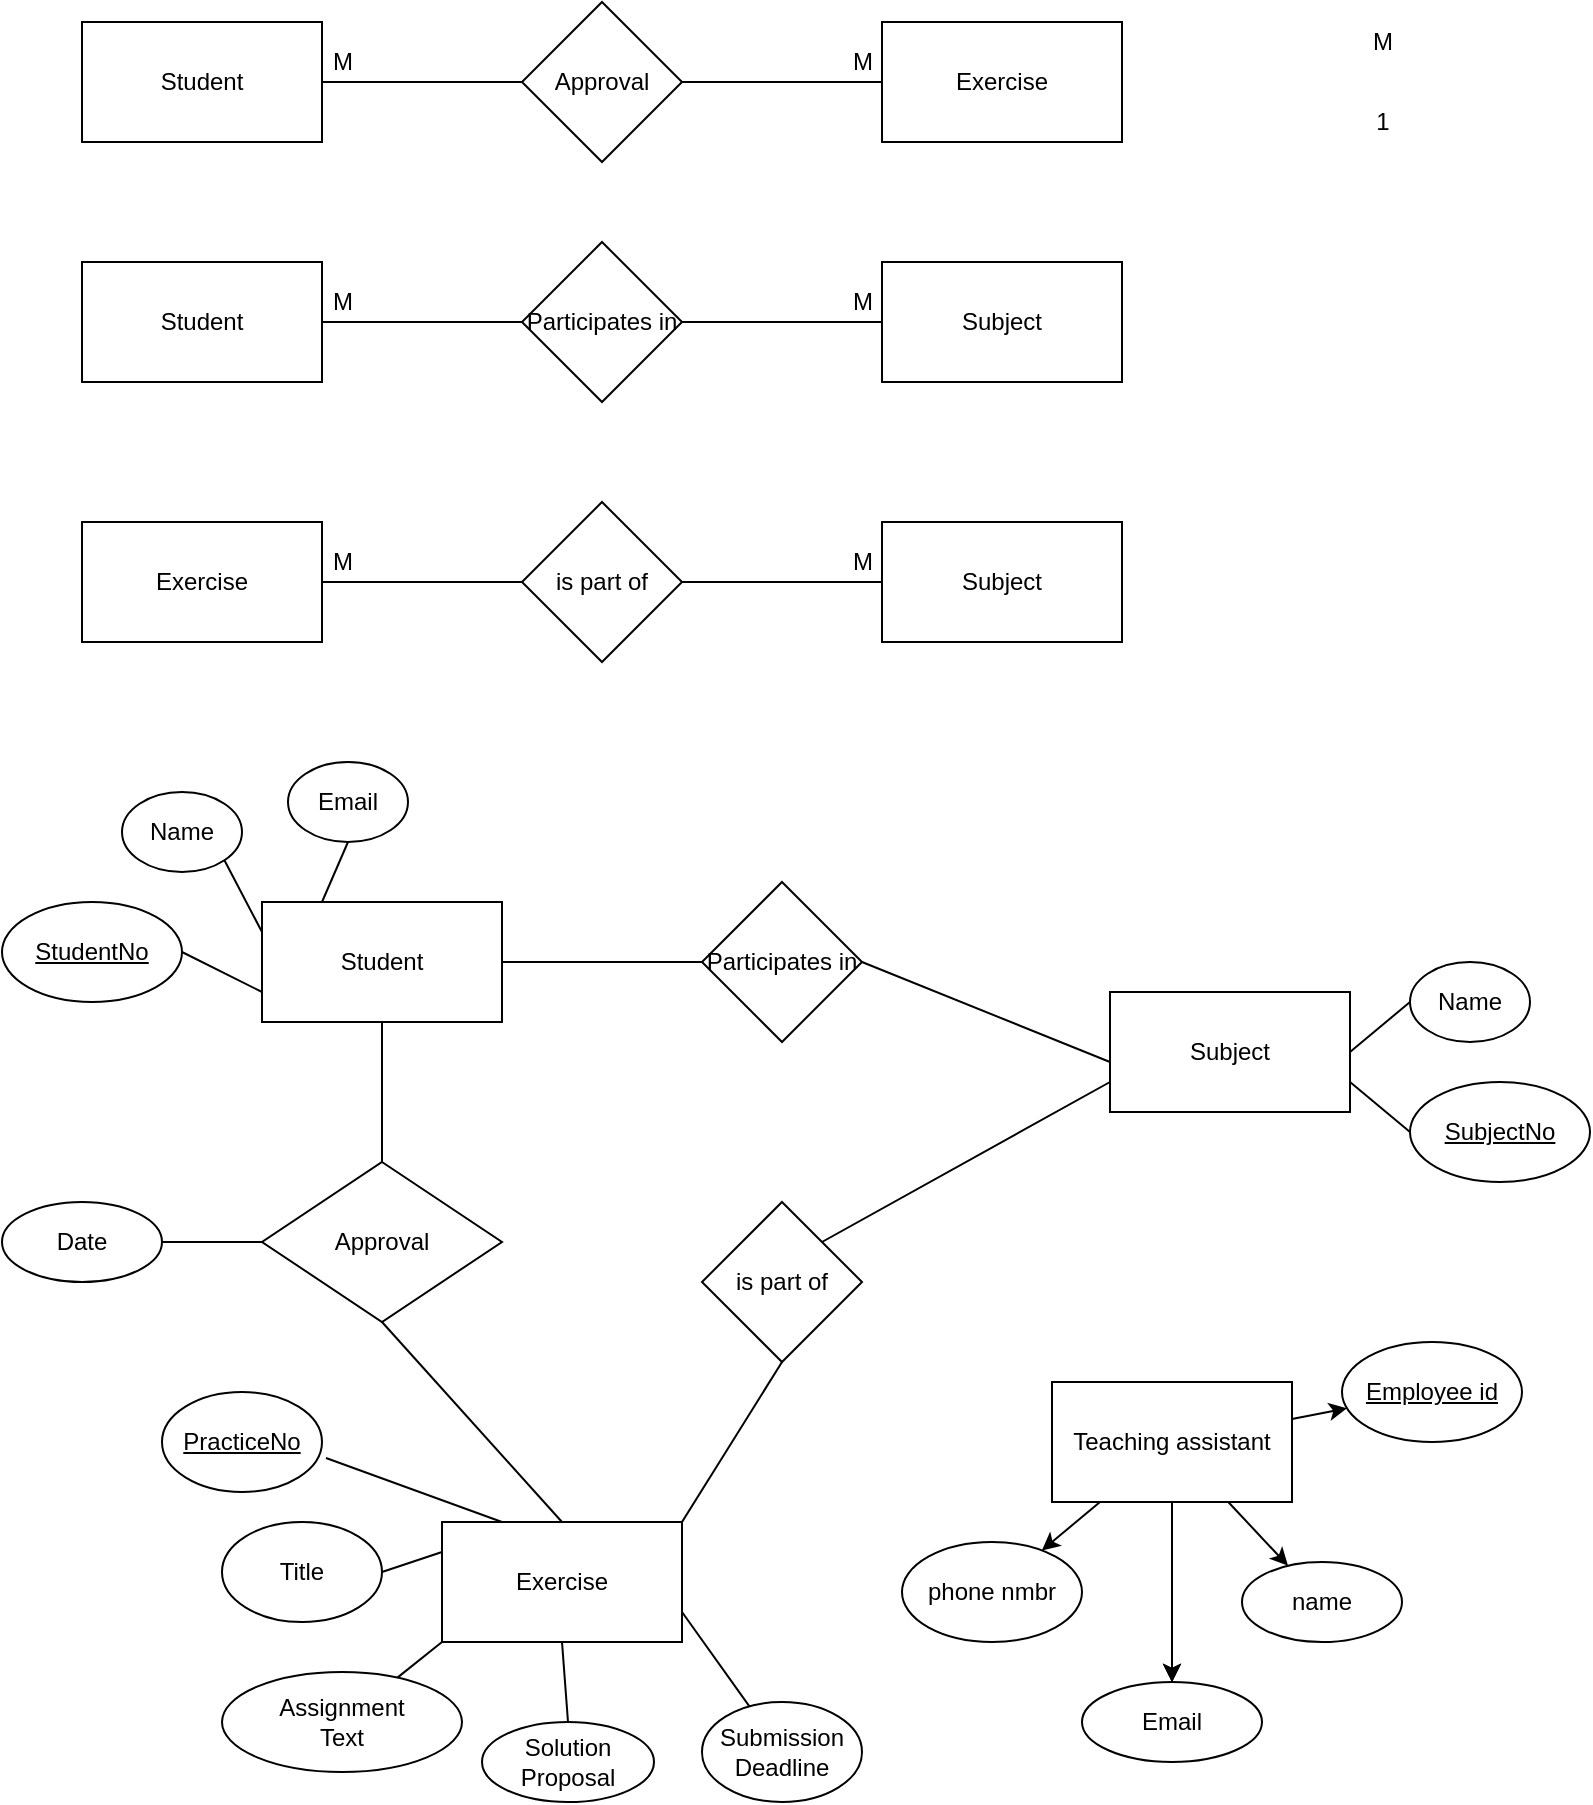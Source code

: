 <mxfile>
    <diagram id="Trdfxok5Aq1pw58_UTrk" name="Page-1">
        <mxGraphModel dx="784" dy="573" grid="1" gridSize="10" guides="1" tooltips="1" connect="1" arrows="1" fold="1" page="1" pageScale="1" pageWidth="827" pageHeight="1169" math="0" shadow="0">
            <root>
                <mxCell id="0"/>
                <mxCell id="1" parent="0"/>
                <mxCell id="5akjp0fPnfC4H997W78s-1" value="Student" style="rounded=0;whiteSpace=wrap;html=1;" parent="1" vertex="1">
                    <mxGeometry x="80" y="40" width="120" height="60" as="geometry"/>
                </mxCell>
                <mxCell id="5akjp0fPnfC4H997W78s-2" value="Exercise" style="rounded=0;whiteSpace=wrap;html=1;" parent="1" vertex="1">
                    <mxGeometry x="480" y="40" width="120" height="60" as="geometry"/>
                </mxCell>
                <mxCell id="5akjp0fPnfC4H997W78s-3" value="Approval" style="rhombus;whiteSpace=wrap;html=1;" parent="1" vertex="1">
                    <mxGeometry x="300" y="30" width="80" height="80" as="geometry"/>
                </mxCell>
                <mxCell id="5akjp0fPnfC4H997W78s-4" value="" style="endArrow=none;html=1;rounded=0;exitX=1;exitY=0.5;exitDx=0;exitDy=0;entryX=0;entryY=0.5;entryDx=0;entryDy=0;" parent="1" source="5akjp0fPnfC4H997W78s-1" target="5akjp0fPnfC4H997W78s-3" edge="1">
                    <mxGeometry width="50" height="50" relative="1" as="geometry">
                        <mxPoint x="190" y="140" as="sourcePoint"/>
                        <mxPoint x="240" y="90" as="targetPoint"/>
                    </mxGeometry>
                </mxCell>
                <mxCell id="5akjp0fPnfC4H997W78s-5" value="" style="endArrow=none;html=1;rounded=0;exitX=1;exitY=0.5;exitDx=0;exitDy=0;entryX=0;entryY=0.5;entryDx=0;entryDy=0;" parent="1" source="5akjp0fPnfC4H997W78s-3" target="5akjp0fPnfC4H997W78s-2" edge="1">
                    <mxGeometry width="50" height="50" relative="1" as="geometry">
                        <mxPoint x="330" y="110" as="sourcePoint"/>
                        <mxPoint x="380" y="60" as="targetPoint"/>
                    </mxGeometry>
                </mxCell>
                <mxCell id="5akjp0fPnfC4H997W78s-25" value="Student" style="rounded=0;whiteSpace=wrap;html=1;" parent="1" vertex="1">
                    <mxGeometry x="80" y="160" width="120" height="60" as="geometry"/>
                </mxCell>
                <mxCell id="5akjp0fPnfC4H997W78s-26" value="Subject" style="rounded=0;whiteSpace=wrap;html=1;" parent="1" vertex="1">
                    <mxGeometry x="480" y="160" width="120" height="60" as="geometry"/>
                </mxCell>
                <mxCell id="5akjp0fPnfC4H997W78s-27" value="Participates in" style="rhombus;whiteSpace=wrap;html=1;" parent="1" vertex="1">
                    <mxGeometry x="300" y="150" width="80" height="80" as="geometry"/>
                </mxCell>
                <mxCell id="5akjp0fPnfC4H997W78s-28" value="" style="endArrow=none;html=1;rounded=0;exitX=1;exitY=0.5;exitDx=0;exitDy=0;entryX=0;entryY=0.5;entryDx=0;entryDy=0;" parent="1" source="5akjp0fPnfC4H997W78s-25" target="5akjp0fPnfC4H997W78s-27" edge="1">
                    <mxGeometry width="50" height="50" relative="1" as="geometry">
                        <mxPoint x="190" y="260" as="sourcePoint"/>
                        <mxPoint x="240" y="210" as="targetPoint"/>
                    </mxGeometry>
                </mxCell>
                <mxCell id="5akjp0fPnfC4H997W78s-29" value="" style="endArrow=none;html=1;rounded=0;exitX=1;exitY=0.5;exitDx=0;exitDy=0;entryX=0;entryY=0.5;entryDx=0;entryDy=0;" parent="1" source="5akjp0fPnfC4H997W78s-27" target="5akjp0fPnfC4H997W78s-26" edge="1">
                    <mxGeometry width="50" height="50" relative="1" as="geometry">
                        <mxPoint x="330" y="230" as="sourcePoint"/>
                        <mxPoint x="380" y="180" as="targetPoint"/>
                    </mxGeometry>
                </mxCell>
                <mxCell id="5akjp0fPnfC4H997W78s-30" value="Exercise" style="rounded=0;whiteSpace=wrap;html=1;" parent="1" vertex="1">
                    <mxGeometry x="80" y="290" width="120" height="60" as="geometry"/>
                </mxCell>
                <mxCell id="5akjp0fPnfC4H997W78s-31" value="Subject" style="rounded=0;whiteSpace=wrap;html=1;" parent="1" vertex="1">
                    <mxGeometry x="480" y="290" width="120" height="60" as="geometry"/>
                </mxCell>
                <mxCell id="5akjp0fPnfC4H997W78s-32" value="is part of" style="rhombus;whiteSpace=wrap;html=1;" parent="1" vertex="1">
                    <mxGeometry x="300" y="280" width="80" height="80" as="geometry"/>
                </mxCell>
                <mxCell id="5akjp0fPnfC4H997W78s-33" value="" style="endArrow=none;html=1;rounded=0;exitX=1;exitY=0.5;exitDx=0;exitDy=0;entryX=0;entryY=0.5;entryDx=0;entryDy=0;" parent="1" target="5akjp0fPnfC4H997W78s-32" edge="1">
                    <mxGeometry width="50" height="50" relative="1" as="geometry">
                        <mxPoint x="200" y="320" as="sourcePoint"/>
                        <mxPoint x="250" y="340" as="targetPoint"/>
                    </mxGeometry>
                </mxCell>
                <mxCell id="5akjp0fPnfC4H997W78s-34" value="" style="endArrow=none;html=1;rounded=0;exitX=1;exitY=0.5;exitDx=0;exitDy=0;entryX=0;entryY=0.5;entryDx=0;entryDy=0;" parent="1" source="5akjp0fPnfC4H997W78s-32" edge="1">
                    <mxGeometry width="50" height="50" relative="1" as="geometry">
                        <mxPoint x="340" y="360" as="sourcePoint"/>
                        <mxPoint x="480" y="320" as="targetPoint"/>
                    </mxGeometry>
                </mxCell>
                <mxCell id="5akjp0fPnfC4H997W78s-36" value="M" style="text;html=1;resizable=0;autosize=1;align=center;verticalAlign=middle;points=[];fillColor=none;strokeColor=none;rounded=0;" parent="1" vertex="1">
                    <mxGeometry x="720" y="40" width="20" height="20" as="geometry"/>
                </mxCell>
                <mxCell id="5akjp0fPnfC4H997W78s-37" value="1" style="text;html=1;resizable=0;autosize=1;align=center;verticalAlign=middle;points=[];fillColor=none;strokeColor=none;rounded=0;" parent="1" vertex="1">
                    <mxGeometry x="720" y="80" width="20" height="20" as="geometry"/>
                </mxCell>
                <mxCell id="5akjp0fPnfC4H997W78s-40" value="M" style="text;html=1;resizable=0;autosize=1;align=center;verticalAlign=middle;points=[];fillColor=none;strokeColor=none;rounded=0;" parent="1" vertex="1">
                    <mxGeometry x="460" y="50" width="20" height="20" as="geometry"/>
                </mxCell>
                <mxCell id="5akjp0fPnfC4H997W78s-41" value="M" style="text;html=1;resizable=0;autosize=1;align=center;verticalAlign=middle;points=[];fillColor=none;strokeColor=none;rounded=0;" parent="1" vertex="1">
                    <mxGeometry x="200" y="50" width="20" height="20" as="geometry"/>
                </mxCell>
                <mxCell id="5akjp0fPnfC4H997W78s-42" value="M" style="text;html=1;resizable=0;autosize=1;align=center;verticalAlign=middle;points=[];fillColor=none;strokeColor=none;rounded=0;" parent="1" vertex="1">
                    <mxGeometry x="460" y="170" width="20" height="20" as="geometry"/>
                </mxCell>
                <mxCell id="5akjp0fPnfC4H997W78s-43" value="M" style="text;html=1;resizable=0;autosize=1;align=center;verticalAlign=middle;points=[];fillColor=none;strokeColor=none;rounded=0;" parent="1" vertex="1">
                    <mxGeometry x="200" y="170" width="20" height="20" as="geometry"/>
                </mxCell>
                <mxCell id="5akjp0fPnfC4H997W78s-44" value="M" style="text;html=1;resizable=0;autosize=1;align=center;verticalAlign=middle;points=[];fillColor=none;strokeColor=none;rounded=0;" parent="1" vertex="1">
                    <mxGeometry x="200" y="300" width="20" height="20" as="geometry"/>
                </mxCell>
                <mxCell id="5akjp0fPnfC4H997W78s-45" value="M" style="text;html=1;resizable=0;autosize=1;align=center;verticalAlign=middle;points=[];fillColor=none;strokeColor=none;rounded=0;" parent="1" vertex="1">
                    <mxGeometry x="460" y="300" width="20" height="20" as="geometry"/>
                </mxCell>
                <mxCell id="5akjp0fPnfC4H997W78s-49" value="Approval" style="rhombus;whiteSpace=wrap;html=1;" parent="1" vertex="1">
                    <mxGeometry x="170" y="610" width="120" height="80" as="geometry"/>
                </mxCell>
                <mxCell id="5akjp0fPnfC4H997W78s-50" value="" style="endArrow=none;html=1;rounded=0;exitX=0.5;exitY=1;exitDx=0;exitDy=0;entryX=0.5;entryY=0;entryDx=0;entryDy=0;" parent="1" source="5akjp0fPnfC4H997W78s-75" target="5akjp0fPnfC4H997W78s-49" edge="1">
                    <mxGeometry width="50" height="50" relative="1" as="geometry">
                        <mxPoint x="200" y="510" as="sourcePoint"/>
                        <mxPoint x="140" y="700" as="targetPoint"/>
                    </mxGeometry>
                </mxCell>
                <mxCell id="5akjp0fPnfC4H997W78s-51" value="" style="endArrow=none;html=1;rounded=0;exitX=0.5;exitY=1;exitDx=0;exitDy=0;entryX=0.5;entryY=0;entryDx=0;entryDy=0;" parent="1" source="5akjp0fPnfC4H997W78s-49" target="5akjp0fPnfC4H997W78s-69" edge="1">
                    <mxGeometry width="50" height="50" relative="1" as="geometry">
                        <mxPoint x="230" y="720" as="sourcePoint"/>
                        <mxPoint x="370" y="750" as="targetPoint"/>
                    </mxGeometry>
                </mxCell>
                <mxCell id="5akjp0fPnfC4H997W78s-55" value="Participates in" style="rhombus;whiteSpace=wrap;html=1;" parent="1" vertex="1">
                    <mxGeometry x="390" y="470" width="80" height="80" as="geometry"/>
                </mxCell>
                <mxCell id="5akjp0fPnfC4H997W78s-56" value="" style="endArrow=none;html=1;rounded=0;exitX=1;exitY=0.5;exitDx=0;exitDy=0;entryX=0;entryY=0.5;entryDx=0;entryDy=0;" parent="1" source="5akjp0fPnfC4H997W78s-55" edge="1">
                    <mxGeometry width="50" height="50" relative="1" as="geometry">
                        <mxPoint x="444" y="600" as="sourcePoint"/>
                        <mxPoint x="594" y="560" as="targetPoint"/>
                    </mxGeometry>
                </mxCell>
                <mxCell id="5akjp0fPnfC4H997W78s-58" value="" style="endArrow=none;html=1;rounded=0;exitX=1;exitY=0.5;exitDx=0;exitDy=0;entryX=0;entryY=0.5;entryDx=0;entryDy=0;" parent="1" source="5akjp0fPnfC4H997W78s-75" target="5akjp0fPnfC4H997W78s-55" edge="1">
                    <mxGeometry width="50" height="50" relative="1" as="geometry">
                        <mxPoint x="260" y="480" as="sourcePoint"/>
                        <mxPoint x="410" y="560" as="targetPoint"/>
                    </mxGeometry>
                </mxCell>
                <mxCell id="5akjp0fPnfC4H997W78s-59" value="is part of" style="rhombus;whiteSpace=wrap;html=1;" parent="1" vertex="1">
                    <mxGeometry x="390" y="630" width="80" height="80" as="geometry"/>
                </mxCell>
                <mxCell id="5akjp0fPnfC4H997W78s-60" value="" style="endArrow=none;html=1;rounded=0;exitX=1;exitY=0;exitDx=0;exitDy=0;entryX=0.5;entryY=1;entryDx=0;entryDy=0;" parent="1" source="5akjp0fPnfC4H997W78s-69" target="5akjp0fPnfC4H997W78s-59" edge="1">
                    <mxGeometry width="50" height="50" relative="1" as="geometry">
                        <mxPoint x="490" y="750" as="sourcePoint"/>
                        <mxPoint x="580" y="730" as="targetPoint"/>
                    </mxGeometry>
                </mxCell>
                <mxCell id="5akjp0fPnfC4H997W78s-61" value="" style="endArrow=none;html=1;rounded=0;exitX=1;exitY=0;exitDx=0;exitDy=0;entryX=0;entryY=0.75;entryDx=0;entryDy=0;" parent="1" source="5akjp0fPnfC4H997W78s-59" edge="1" target="5akjp0fPnfC4H997W78s-83">
                    <mxGeometry width="50" height="50" relative="1" as="geometry">
                        <mxPoint x="670" y="750" as="sourcePoint"/>
                        <mxPoint x="654" y="590" as="targetPoint"/>
                    </mxGeometry>
                </mxCell>
                <mxCell id="5akjp0fPnfC4H997W78s-64" value="Title" style="ellipse;whiteSpace=wrap;html=1;" parent="1" vertex="1">
                    <mxGeometry x="150" y="790" width="80" height="50" as="geometry"/>
                </mxCell>
                <mxCell id="5akjp0fPnfC4H997W78s-65" value="&lt;u&gt;PracticeNo&lt;/u&gt;" style="ellipse;whiteSpace=wrap;html=1;" parent="1" vertex="1">
                    <mxGeometry x="120" y="725" width="80" height="50" as="geometry"/>
                </mxCell>
                <mxCell id="5akjp0fPnfC4H997W78s-66" value="&lt;div&gt;Assignment&lt;/div&gt;&lt;div&gt;Text&lt;/div&gt;" style="ellipse;whiteSpace=wrap;html=1;" parent="1" vertex="1">
                    <mxGeometry x="150" y="865" width="120" height="50" as="geometry"/>
                </mxCell>
                <mxCell id="5akjp0fPnfC4H997W78s-67" value="&lt;div&gt;Submission&lt;/div&gt;&lt;div&gt;Deadline&lt;/div&gt;" style="ellipse;whiteSpace=wrap;html=1;" parent="1" vertex="1">
                    <mxGeometry x="390" y="880" width="80" height="50" as="geometry"/>
                </mxCell>
                <mxCell id="5akjp0fPnfC4H997W78s-68" value="&lt;div&gt;Solution&lt;/div&gt;&lt;div&gt;Proposal&lt;br&gt;&lt;/div&gt;" style="ellipse;whiteSpace=wrap;html=1;" parent="1" vertex="1">
                    <mxGeometry x="280" y="890" width="86" height="40" as="geometry"/>
                </mxCell>
                <mxCell id="5akjp0fPnfC4H997W78s-69" value="Exercise" style="rounded=0;whiteSpace=wrap;html=1;" parent="1" vertex="1">
                    <mxGeometry x="260" y="790" width="120" height="60" as="geometry"/>
                </mxCell>
                <mxCell id="5akjp0fPnfC4H997W78s-70" value="" style="endArrow=none;html=1;rounded=0;entryX=0.25;entryY=0;entryDx=0;entryDy=0;exitX=1.025;exitY=0.66;exitDx=0;exitDy=0;exitPerimeter=0;" parent="1" source="5akjp0fPnfC4H997W78s-65" target="5akjp0fPnfC4H997W78s-69" edge="1">
                    <mxGeometry width="50" height="50" relative="1" as="geometry">
                        <mxPoint x="250" y="780" as="sourcePoint"/>
                        <mxPoint x="300" y="730" as="targetPoint"/>
                    </mxGeometry>
                </mxCell>
                <mxCell id="5akjp0fPnfC4H997W78s-71" value="" style="endArrow=none;html=1;rounded=0;entryX=0;entryY=0.25;entryDx=0;entryDy=0;exitX=1;exitY=0.5;exitDx=0;exitDy=0;" parent="1" source="5akjp0fPnfC4H997W78s-64" target="5akjp0fPnfC4H997W78s-69" edge="1">
                    <mxGeometry width="50" height="50" relative="1" as="geometry">
                        <mxPoint x="292" y="763" as="sourcePoint"/>
                        <mxPoint x="350" y="790" as="targetPoint"/>
                    </mxGeometry>
                </mxCell>
                <mxCell id="5akjp0fPnfC4H997W78s-72" value="" style="endArrow=none;html=1;rounded=0;entryX=0;entryY=1;entryDx=0;entryDy=0;" parent="1" source="5akjp0fPnfC4H997W78s-66" target="5akjp0fPnfC4H997W78s-69" edge="1">
                    <mxGeometry width="50" height="50" relative="1" as="geometry">
                        <mxPoint x="230" y="990" as="sourcePoint"/>
                        <mxPoint x="280" y="940" as="targetPoint"/>
                    </mxGeometry>
                </mxCell>
                <mxCell id="5akjp0fPnfC4H997W78s-73" value="" style="endArrow=none;html=1;rounded=0;entryX=0.5;entryY=1;entryDx=0;entryDy=0;exitX=0.5;exitY=0;exitDx=0;exitDy=0;" parent="1" source="5akjp0fPnfC4H997W78s-68" target="5akjp0fPnfC4H997W78s-69" edge="1">
                    <mxGeometry width="50" height="50" relative="1" as="geometry">
                        <mxPoint x="290" y="980" as="sourcePoint"/>
                        <mxPoint x="340" y="930" as="targetPoint"/>
                    </mxGeometry>
                </mxCell>
                <mxCell id="5akjp0fPnfC4H997W78s-74" value="" style="endArrow=none;html=1;rounded=0;exitX=1;exitY=0.75;exitDx=0;exitDy=0;" parent="1" source="5akjp0fPnfC4H997W78s-69" target="5akjp0fPnfC4H997W78s-67" edge="1">
                    <mxGeometry width="50" height="50" relative="1" as="geometry">
                        <mxPoint x="480" y="850" as="sourcePoint"/>
                        <mxPoint x="530" y="800" as="targetPoint"/>
                    </mxGeometry>
                </mxCell>
                <mxCell id="5akjp0fPnfC4H997W78s-75" value="Student" style="rounded=0;whiteSpace=wrap;html=1;" parent="1" vertex="1">
                    <mxGeometry x="170" y="480" width="120" height="60" as="geometry"/>
                </mxCell>
                <mxCell id="5akjp0fPnfC4H997W78s-76" value="Email" style="ellipse;whiteSpace=wrap;html=1;" parent="1" vertex="1">
                    <mxGeometry x="183" y="410" width="60" height="40" as="geometry"/>
                </mxCell>
                <mxCell id="5akjp0fPnfC4H997W78s-77" value="Name" style="ellipse;whiteSpace=wrap;html=1;" parent="1" vertex="1">
                    <mxGeometry x="100" y="425" width="60" height="40" as="geometry"/>
                </mxCell>
                <mxCell id="5akjp0fPnfC4H997W78s-78" value="&lt;div&gt;&lt;u&gt;StudentNo&lt;/u&gt;&lt;/div&gt;" style="ellipse;whiteSpace=wrap;html=1;" parent="1" vertex="1">
                    <mxGeometry x="40" y="480" width="90" height="50" as="geometry"/>
                </mxCell>
                <mxCell id="5akjp0fPnfC4H997W78s-79" value="" style="endArrow=none;html=1;rounded=0;exitX=0.5;exitY=1;exitDx=0;exitDy=0;entryX=0.25;entryY=0;entryDx=0;entryDy=0;" parent="1" source="5akjp0fPnfC4H997W78s-76" target="5akjp0fPnfC4H997W78s-75" edge="1">
                    <mxGeometry width="50" height="50" relative="1" as="geometry">
                        <mxPoint x="210" y="490" as="sourcePoint"/>
                        <mxPoint x="260" y="440" as="targetPoint"/>
                    </mxGeometry>
                </mxCell>
                <mxCell id="5akjp0fPnfC4H997W78s-80" value="" style="endArrow=none;html=1;rounded=0;exitX=1;exitY=1;exitDx=0;exitDy=0;entryX=0;entryY=0.25;entryDx=0;entryDy=0;" parent="1" source="5akjp0fPnfC4H997W78s-77" target="5akjp0fPnfC4H997W78s-75" edge="1">
                    <mxGeometry width="50" height="50" relative="1" as="geometry">
                        <mxPoint x="320" y="480" as="sourcePoint"/>
                        <mxPoint x="370" y="430" as="targetPoint"/>
                    </mxGeometry>
                </mxCell>
                <mxCell id="5akjp0fPnfC4H997W78s-81" value="" style="endArrow=none;html=1;rounded=0;exitX=1;exitY=0.5;exitDx=0;exitDy=0;entryX=0;entryY=0.75;entryDx=0;entryDy=0;" parent="1" source="5akjp0fPnfC4H997W78s-78" target="5akjp0fPnfC4H997W78s-75" edge="1">
                    <mxGeometry width="50" height="50" relative="1" as="geometry">
                        <mxPoint x="110" y="560" as="sourcePoint"/>
                        <mxPoint x="160" y="510" as="targetPoint"/>
                    </mxGeometry>
                </mxCell>
                <mxCell id="5akjp0fPnfC4H997W78s-82" value="Name" style="ellipse;whiteSpace=wrap;html=1;" parent="1" vertex="1">
                    <mxGeometry x="744" y="510" width="60" height="40" as="geometry"/>
                </mxCell>
                <mxCell id="5akjp0fPnfC4H997W78s-83" value="Subject" style="rounded=0;whiteSpace=wrap;html=1;" parent="1" vertex="1">
                    <mxGeometry x="594" y="525" width="120" height="60" as="geometry"/>
                </mxCell>
                <mxCell id="5akjp0fPnfC4H997W78s-84" value="" style="endArrow=none;html=1;rounded=0;entryX=0;entryY=0.5;entryDx=0;entryDy=0;exitX=1;exitY=0.5;exitDx=0;exitDy=0;" parent="1" source="5akjp0fPnfC4H997W78s-83" target="5akjp0fPnfC4H997W78s-82" edge="1">
                    <mxGeometry width="50" height="50" relative="1" as="geometry">
                        <mxPoint x="714" y="590" as="sourcePoint"/>
                        <mxPoint x="764" y="540" as="targetPoint"/>
                    </mxGeometry>
                </mxCell>
                <mxCell id="5akjp0fPnfC4H997W78s-85" value="&lt;div&gt;&lt;u&gt;SubjectNo&lt;/u&gt;&lt;/div&gt;" style="ellipse;whiteSpace=wrap;html=1;" parent="1" vertex="1">
                    <mxGeometry x="744" y="570" width="90" height="50" as="geometry"/>
                </mxCell>
                <mxCell id="5akjp0fPnfC4H997W78s-86" value="" style="endArrow=none;html=1;rounded=0;entryX=0;entryY=0.5;entryDx=0;entryDy=0;exitX=1;exitY=0.75;exitDx=0;exitDy=0;" parent="1" source="5akjp0fPnfC4H997W78s-83" target="5akjp0fPnfC4H997W78s-85" edge="1">
                    <mxGeometry width="50" height="50" relative="1" as="geometry">
                        <mxPoint x="604" y="630" as="sourcePoint"/>
                        <mxPoint x="654" y="580" as="targetPoint"/>
                    </mxGeometry>
                </mxCell>
                <mxCell id="5akjp0fPnfC4H997W78s-87" value="Date" style="ellipse;whiteSpace=wrap;html=1;" parent="1" vertex="1">
                    <mxGeometry x="40" y="630" width="80" height="40" as="geometry"/>
                </mxCell>
                <mxCell id="5akjp0fPnfC4H997W78s-88" value="" style="endArrow=none;html=1;rounded=0;entryX=0;entryY=0.5;entryDx=0;entryDy=0;exitX=1;exitY=0.5;exitDx=0;exitDy=0;" parent="1" source="5akjp0fPnfC4H997W78s-87" edge="1">
                    <mxGeometry width="50" height="50" relative="1" as="geometry">
                        <mxPoint x="130" y="740" as="sourcePoint"/>
                        <mxPoint x="170" y="650" as="targetPoint"/>
                    </mxGeometry>
                </mxCell>
                <mxCell id="4" value="" style="edgeStyle=none;html=1;" edge="1" parent="1" source="2" target="3">
                    <mxGeometry relative="1" as="geometry"/>
                </mxCell>
                <mxCell id="6" value="" style="edgeStyle=none;html=1;" edge="1" parent="1" source="2" target="5">
                    <mxGeometry relative="1" as="geometry"/>
                </mxCell>
                <mxCell id="8" value="" style="edgeStyle=none;html=1;" edge="1" parent="1" source="2" target="7">
                    <mxGeometry relative="1" as="geometry"/>
                </mxCell>
                <mxCell id="9" value="" style="edgeStyle=none;html=1;" edge="1" parent="1" source="2" target="7">
                    <mxGeometry relative="1" as="geometry"/>
                </mxCell>
                <mxCell id="10" value="" style="edgeStyle=none;html=1;" edge="1" parent="1" source="2" target="7">
                    <mxGeometry relative="1" as="geometry"/>
                </mxCell>
                <mxCell id="12" value="" style="edgeStyle=none;html=1;" edge="1" parent="1" source="2" target="11">
                    <mxGeometry relative="1" as="geometry"/>
                </mxCell>
                <mxCell id="2" value="Teaching assistant" style="rounded=0;whiteSpace=wrap;html=1;" vertex="1" parent="1">
                    <mxGeometry x="565" y="720" width="120" height="60" as="geometry"/>
                </mxCell>
                <mxCell id="3" value="&lt;u&gt;Employee id&lt;/u&gt;" style="ellipse;whiteSpace=wrap;html=1;rounded=0;" vertex="1" parent="1">
                    <mxGeometry x="710" y="700" width="90" height="50" as="geometry"/>
                </mxCell>
                <mxCell id="5" value="name" style="ellipse;whiteSpace=wrap;html=1;rounded=0;" vertex="1" parent="1">
                    <mxGeometry x="660" y="810" width="80" height="40" as="geometry"/>
                </mxCell>
                <mxCell id="7" value="Email" style="ellipse;whiteSpace=wrap;html=1;rounded=0;" vertex="1" parent="1">
                    <mxGeometry x="580" y="870" width="90" height="40" as="geometry"/>
                </mxCell>
                <mxCell id="11" value="phone nmbr" style="ellipse;whiteSpace=wrap;html=1;rounded=0;" vertex="1" parent="1">
                    <mxGeometry x="490" y="800" width="90" height="50" as="geometry"/>
                </mxCell>
            </root>
        </mxGraphModel>
    </diagram>
</mxfile>